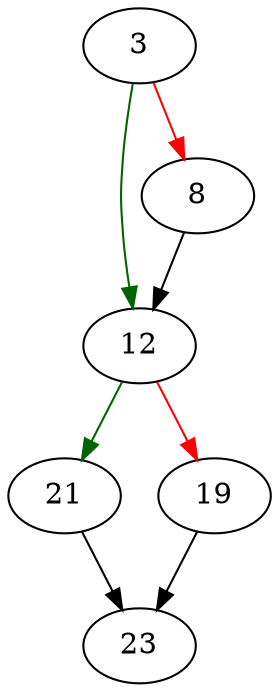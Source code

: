 strict digraph "emit_verbose" {
	// Node definitions.
	3 [entry=true];
	12;
	8;
	21;
	19;
	23;

	// Edge definitions.
	3 -> 12 [
		color=darkgreen
		cond=true
	];
	3 -> 8 [
		color=red
		cond=false
	];
	12 -> 21 [
		color=darkgreen
		cond=true
	];
	12 -> 19 [
		color=red
		cond=false
	];
	8 -> 12;
	21 -> 23;
	19 -> 23;
}